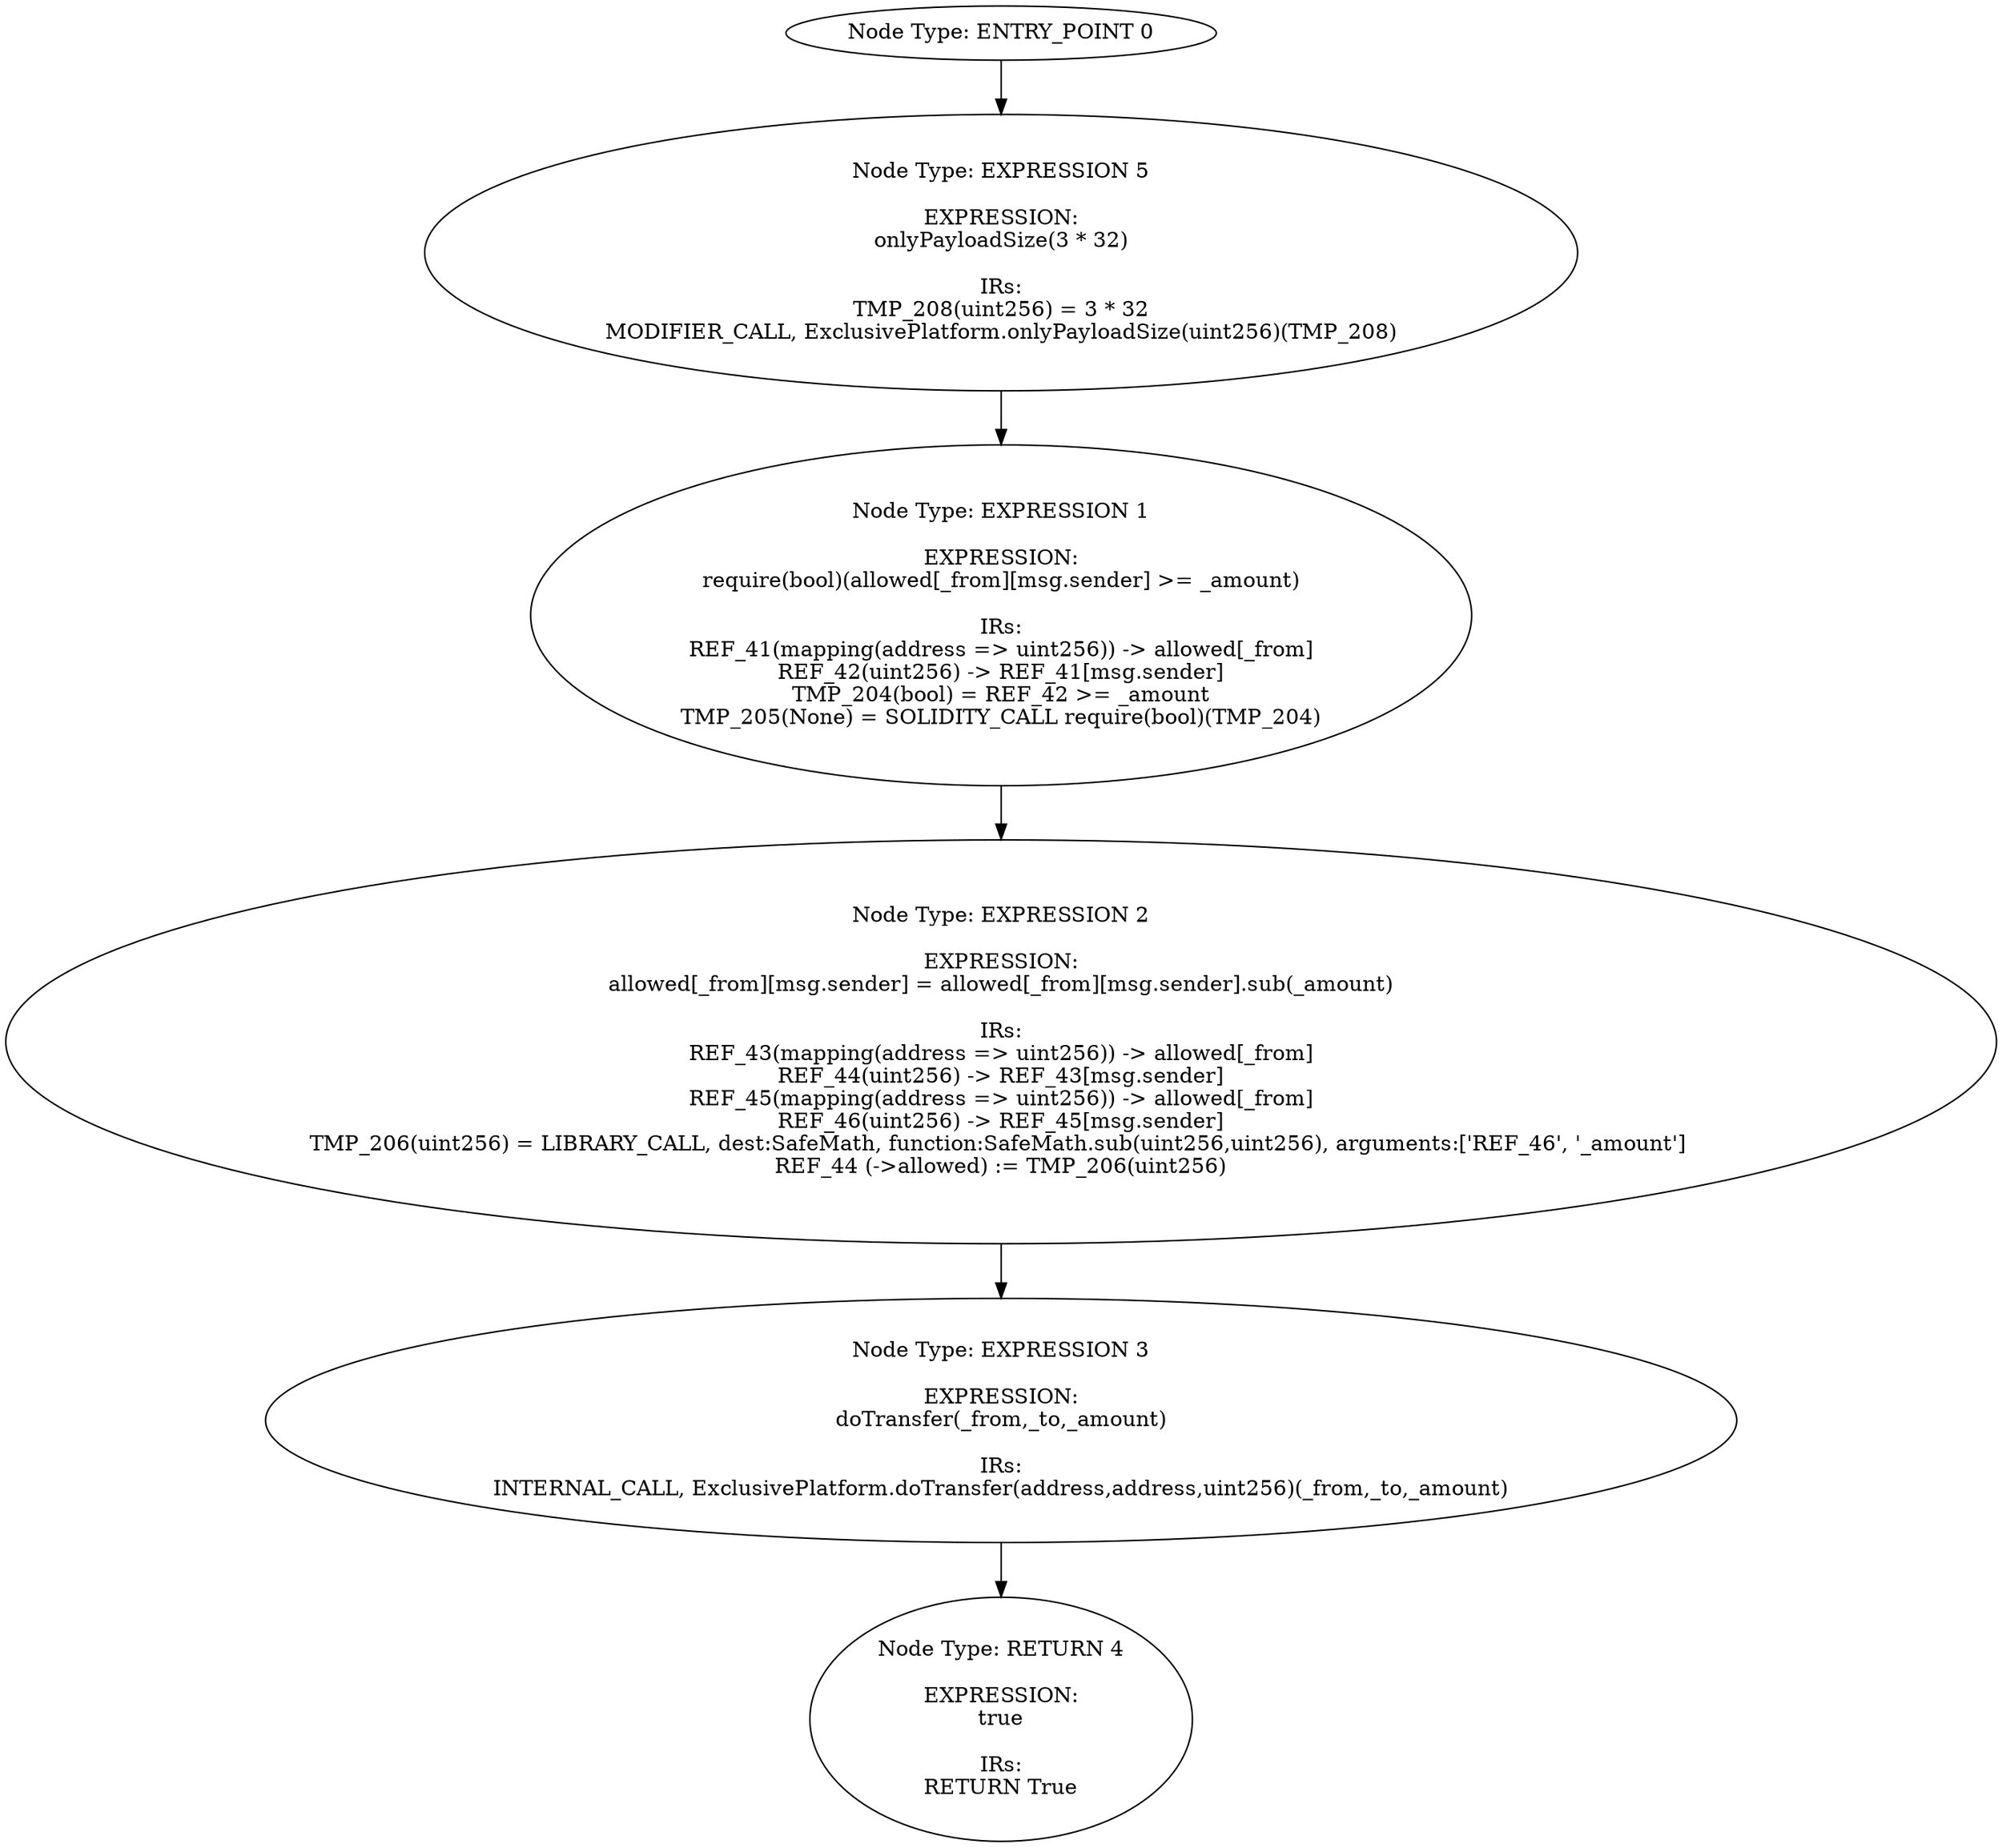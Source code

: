 digraph{
0[label="Node Type: ENTRY_POINT 0
"];
0->5;
1[label="Node Type: EXPRESSION 1

EXPRESSION:
require(bool)(allowed[_from][msg.sender] >= _amount)

IRs:
REF_41(mapping(address => uint256)) -> allowed[_from]
REF_42(uint256) -> REF_41[msg.sender]
TMP_204(bool) = REF_42 >= _amount
TMP_205(None) = SOLIDITY_CALL require(bool)(TMP_204)"];
1->2;
2[label="Node Type: EXPRESSION 2

EXPRESSION:
allowed[_from][msg.sender] = allowed[_from][msg.sender].sub(_amount)

IRs:
REF_43(mapping(address => uint256)) -> allowed[_from]
REF_44(uint256) -> REF_43[msg.sender]
REF_45(mapping(address => uint256)) -> allowed[_from]
REF_46(uint256) -> REF_45[msg.sender]
TMP_206(uint256) = LIBRARY_CALL, dest:SafeMath, function:SafeMath.sub(uint256,uint256), arguments:['REF_46', '_amount'] 
REF_44 (->allowed) := TMP_206(uint256)"];
2->3;
3[label="Node Type: EXPRESSION 3

EXPRESSION:
doTransfer(_from,_to,_amount)

IRs:
INTERNAL_CALL, ExclusivePlatform.doTransfer(address,address,uint256)(_from,_to,_amount)"];
3->4;
4[label="Node Type: RETURN 4

EXPRESSION:
true

IRs:
RETURN True"];
5[label="Node Type: EXPRESSION 5

EXPRESSION:
onlyPayloadSize(3 * 32)

IRs:
TMP_208(uint256) = 3 * 32
MODIFIER_CALL, ExclusivePlatform.onlyPayloadSize(uint256)(TMP_208)"];
5->1;
}
